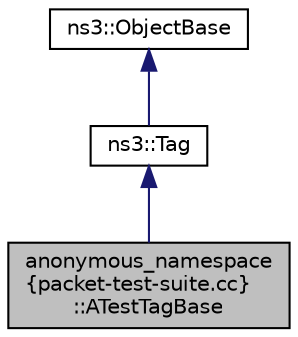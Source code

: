 digraph "anonymous_namespace{packet-test-suite.cc}::ATestTagBase"
{
 // LATEX_PDF_SIZE
  edge [fontname="Helvetica",fontsize="10",labelfontname="Helvetica",labelfontsize="10"];
  node [fontname="Helvetica",fontsize="10",shape=record];
  Node1 [label="anonymous_namespace\l\{packet-test-suite.cc\}\l::ATestTagBase",height=0.2,width=0.4,color="black", fillcolor="grey75", style="filled", fontcolor="black",tooltip="Base class for Test tags."];
  Node2 -> Node1 [dir="back",color="midnightblue",fontsize="10",style="solid",fontname="Helvetica"];
  Node2 [label="ns3::Tag",height=0.2,width=0.4,color="black", fillcolor="white", style="filled",URL="$classns3_1_1_tag.html",tooltip="tag a set of bytes in a packet"];
  Node3 -> Node2 [dir="back",color="midnightblue",fontsize="10",style="solid",fontname="Helvetica"];
  Node3 [label="ns3::ObjectBase",height=0.2,width=0.4,color="black", fillcolor="white", style="filled",URL="$classns3_1_1_object_base.html",tooltip="Anchor the ns-3 type and attribute system."];
}
